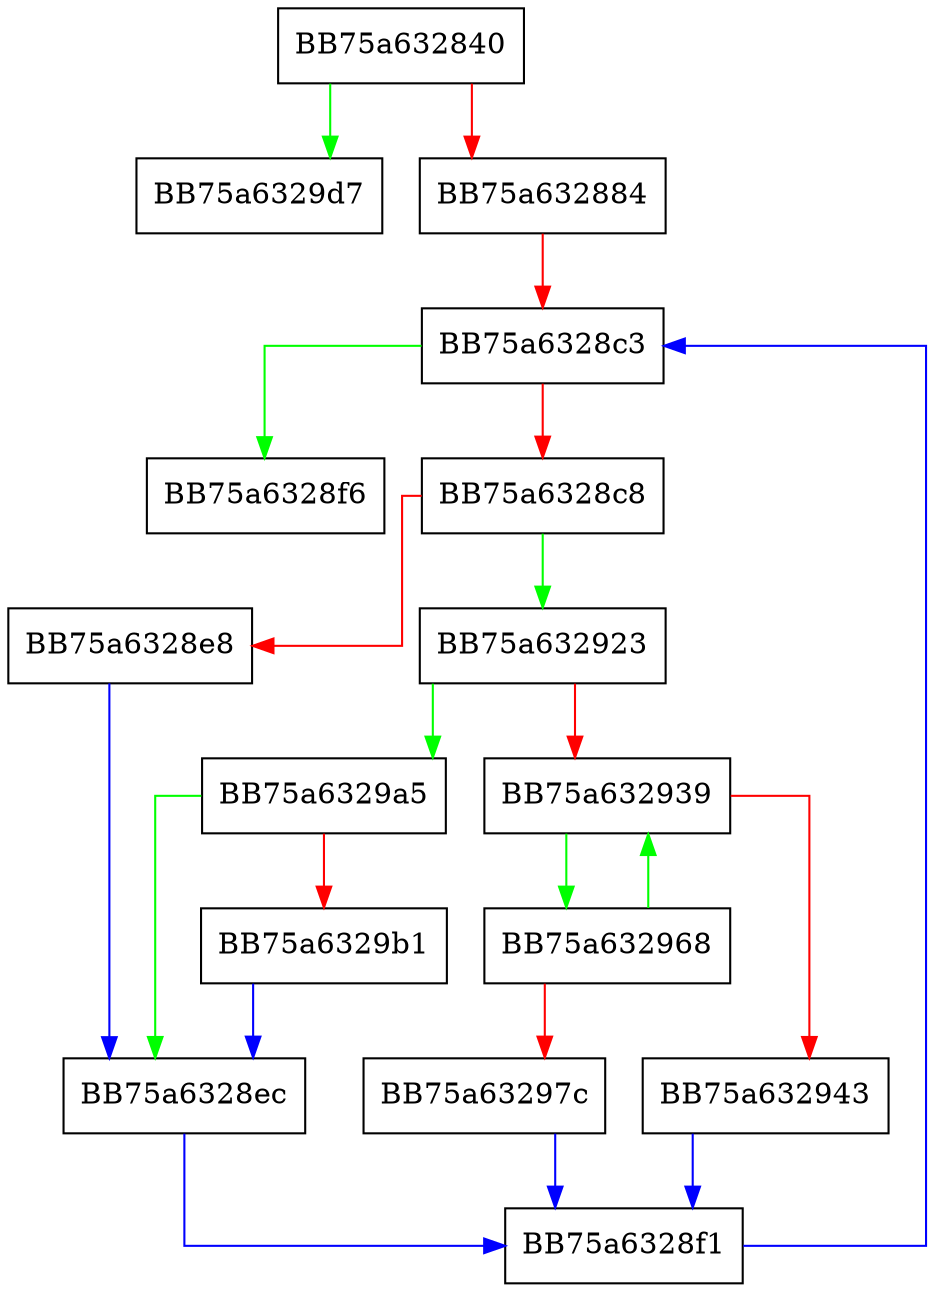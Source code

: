 digraph _Forced_rehash {
  node [shape="box"];
  graph [splines=ortho];
  BB75a632840 -> BB75a6329d7 [color="green"];
  BB75a632840 -> BB75a632884 [color="red"];
  BB75a632884 -> BB75a6328c3 [color="red"];
  BB75a6328c3 -> BB75a6328f6 [color="green"];
  BB75a6328c3 -> BB75a6328c8 [color="red"];
  BB75a6328c8 -> BB75a632923 [color="green"];
  BB75a6328c8 -> BB75a6328e8 [color="red"];
  BB75a6328e8 -> BB75a6328ec [color="blue"];
  BB75a6328ec -> BB75a6328f1 [color="blue"];
  BB75a6328f1 -> BB75a6328c3 [color="blue"];
  BB75a632923 -> BB75a6329a5 [color="green"];
  BB75a632923 -> BB75a632939 [color="red"];
  BB75a632939 -> BB75a632968 [color="green"];
  BB75a632939 -> BB75a632943 [color="red"];
  BB75a632943 -> BB75a6328f1 [color="blue"];
  BB75a632968 -> BB75a632939 [color="green"];
  BB75a632968 -> BB75a63297c [color="red"];
  BB75a63297c -> BB75a6328f1 [color="blue"];
  BB75a6329a5 -> BB75a6328ec [color="green"];
  BB75a6329a5 -> BB75a6329b1 [color="red"];
  BB75a6329b1 -> BB75a6328ec [color="blue"];
}